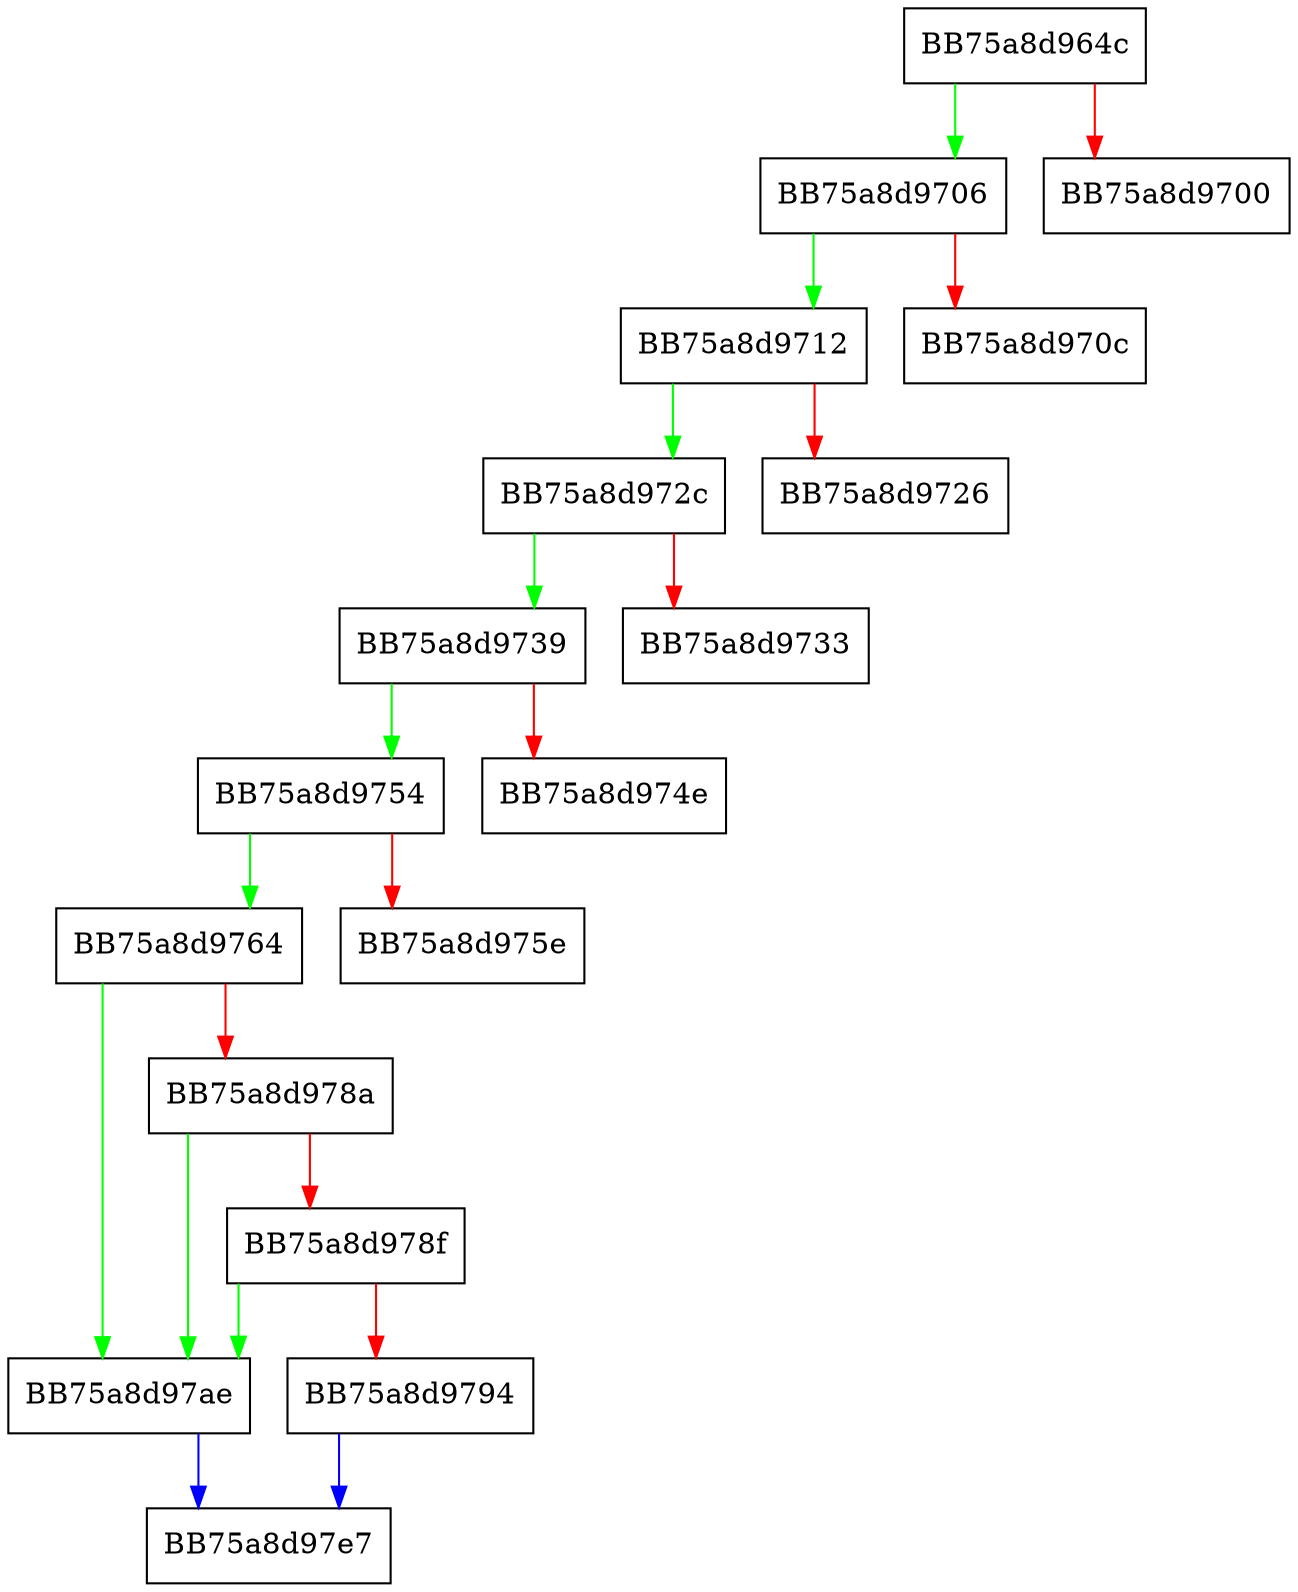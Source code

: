 digraph create_time {
  node [shape="box"];
  graph [splines=ortho];
  BB75a8d964c -> BB75a8d9706 [color="green"];
  BB75a8d964c -> BB75a8d9700 [color="red"];
  BB75a8d9706 -> BB75a8d9712 [color="green"];
  BB75a8d9706 -> BB75a8d970c [color="red"];
  BB75a8d9712 -> BB75a8d972c [color="green"];
  BB75a8d9712 -> BB75a8d9726 [color="red"];
  BB75a8d972c -> BB75a8d9739 [color="green"];
  BB75a8d972c -> BB75a8d9733 [color="red"];
  BB75a8d9739 -> BB75a8d9754 [color="green"];
  BB75a8d9739 -> BB75a8d974e [color="red"];
  BB75a8d9754 -> BB75a8d9764 [color="green"];
  BB75a8d9754 -> BB75a8d975e [color="red"];
  BB75a8d9764 -> BB75a8d97ae [color="green"];
  BB75a8d9764 -> BB75a8d978a [color="red"];
  BB75a8d978a -> BB75a8d97ae [color="green"];
  BB75a8d978a -> BB75a8d978f [color="red"];
  BB75a8d978f -> BB75a8d97ae [color="green"];
  BB75a8d978f -> BB75a8d9794 [color="red"];
  BB75a8d9794 -> BB75a8d97e7 [color="blue"];
  BB75a8d97ae -> BB75a8d97e7 [color="blue"];
}
